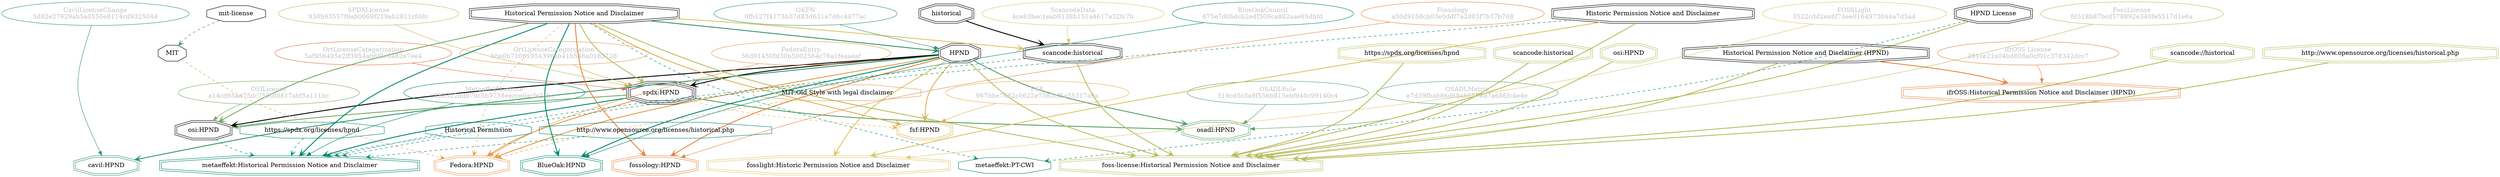 strict digraph {
    node [shape=box];
    graph [splines=curved];
    2215 [label="SPDXLicense\n930b93557f9ab0669f219ab2811cfd8c"
         ,fontcolor=gray
         ,color="#b8bf62"
         ,fillcolor="beige;1"
         ,shape=ellipse];
    2216 [label="spdx:HPND"
         ,shape=tripleoctagon];
    2217 [label=HPND
         ,shape=doubleoctagon];
    2218 [label="Historical Permission Notice and Disclaimer"
         ,shape=doubleoctagon];
    2816 [label=MIT,shape=octagon];
    5057 [label="OSILicense\na14cd65ad75dc7590fd817abf5a111bc"
         ,fontcolor=gray
         ,color="#78ab63"
         ,fillcolor="beige;1"
         ,shape=ellipse];
    5058 [label="osi:HPND"
         ,shape=doubleoctagon];
    6776 [label="FedoraEntry\n56d91450fd30b5002564c76a1feaaeaf"
         ,fontcolor=gray
         ,color="#e09d4b"
         ,fillcolor="beige;1"
         ,shape=ellipse];
    6777 [label="Fedora:HPND"
         ,color="#e09d4b"
         ,shape=doubleoctagon];
    6778 [label="MIT:Old Style with legal disclaimer"
         ,color="#e09d4b"
         ,shape=octagon];
    9113 [label="BlueOakCouncil\n675e7d0bdcb2edf509ca882aae65dbfd"
         ,fontcolor=gray
         ,color="#00876c"
         ,fillcolor="beige;1"
         ,shape=ellipse];
    9114 [label="BlueOak:HPND"
         ,color="#00876c"
         ,shape=doubleoctagon];
    9591 [label="OSADLRule\n519cd5c3a9f556b815ebfd40c99140c4"
         ,fontcolor=gray
         ,color="#58a066"
         ,fillcolor="beige;1"
         ,shape=ellipse];
    9592 [label="osadl:HPND"
         ,color="#58a066"
         ,shape=doubleoctagon];
    9880 [label="OSADLMatrix\ne7d39fbab86d68ab8578d7a686fc4e4e"
         ,fontcolor=gray
         ,color="#58a066"
         ,fillcolor="beige;1"
         ,shape=ellipse];
    10252 [label="FSF\n967bbe7662c0622e7383cf5a55317a9a"
          ,fontcolor=gray
          ,color="#deb256"
          ,fillcolor="beige;1"
          ,shape=ellipse];
    10253 [label="fsf:HPND"
          ,color="#deb256"
          ,shape=doubleoctagon];
    17005 [label="ScancodeData\n4ce83bec1eab9138b151a4617a32fc7b"
          ,fontcolor=gray
          ,color="#dac767"
          ,fillcolor="beige;1"
          ,shape=ellipse];
    17006 [label="scancode:historical"
          ,shape=doubleoctagon];
    17007 [label=historical
          ,shape=doubleoctagon];
    26917 [label="Fossology\na50d9158cb03e0ddf7a2d03f7b37b768"
          ,fontcolor=gray
          ,color="#e18745"
          ,fillcolor="beige;1"
          ,shape=ellipse];
    26918 [label="fossology:HPND"
          ,color="#e18745"
          ,shape=doubleoctagon];
    28307 [label="OKFN\n0fb127f4173b37d83d631a7d6c4477ac"
          ,fontcolor=gray
          ,color="#379469"
          ,fillcolor="beige;1"
          ,shape=ellipse];
    28327 [label="mit-license"
          ,shape=octagon];
    28736 [label="OrtLicenseCategorization\n5af956495e2ff3954ab6f5e0a82e7ee4"
          ,fontcolor=gray
          ,color="#e06f45"
          ,fillcolor="beige;1"
          ,shape=ellipse];
    35515 [label="OrtLicenseCategorization\nbbe0b71061954396eb41b546a0183728"
          ,fontcolor=gray
          ,color="#e09d4b"
          ,fillcolor="beige;1"
          ,shape=ellipse];
    36948 [label="CavilLicenseChange\n5d82e27629ab5a0556e8114cd9325044"
          ,fontcolor=gray
          ,color="#379469"
          ,fillcolor="beige;1"
          ,shape=ellipse];
    36949 [label="cavil:HPND"
          ,color="#379469"
          ,shape=doubleoctagon];
    43278 [label="MetaeffektLicense\n1b8322ddb7bc5b7738eecce0acfe2abe"
          ,fontcolor=gray
          ,color="#00876c"
          ,fillcolor="beige;1"
          ,shape=ellipse];
    43279 [label="metaeffekt:Historical Permission Notice and Disclaimer"
          ,color="#00876c"
          ,shape=doubleoctagon];
    43280 [label="Historical Permission"
          ,color="#00876c"
          ,shape=octagon];
    43281 [label="Historic Permission Notice and Disclaimer"
          ,shape=doubleoctagon];
    43282 [label="http://www.opensource.org/licenses/historical.php"
          ,color="#00876c"
          ,shape=octagon];
    43284 [label="https://spdx.org/licenses/hpnd"
          ,color="#00876c"
          ,shape=octagon];
    47265 [label="metaeffekt:PT-CWI"
          ,color="#00876c"
          ,shape=octagon];
    47269 [label="HPND License"
          ,shape=doubleoctagon];
    50583 [label="FossLicense\nfd518b87bcd578892e340fe5517d1e6a"
          ,fontcolor=gray
          ,color="#b8bf62"
          ,fillcolor="beige;1"
          ,shape=ellipse];
    50584 [label="foss-license:Historical Permission Notice and Disclaimer"
          ,color="#b8bf62"
          ,shape=doubleoctagon];
    50585 [label="scancode://historical"
          ,color="#b8bf62"
          ,shape=doubleoctagon];
    50586 [label="http://www.opensource.org/licenses/historical.php"
          ,color="#b8bf62"
          ,shape=doubleoctagon];
    50587 [label="https://spdx.org/licenses/hpnd"
          ,color="#b8bf62"
          ,shape=doubleoctagon];
    50588 [label="scancode:historical"
          ,color="#b8bf62"
          ,shape=doubleoctagon];
    50589 [label="osi:HPND"
          ,color="#b8bf62"
          ,shape=doubleoctagon];
    50590 [label="Historical Permission Notice and Disclaimer (HPND)"
          ,shape=doubleoctagon];
    51113 [label="FOSSLight\n3522cdd2ea6f74ee0164973044a7d3a4"
          ,fontcolor=gray
          ,color="#dac767"
          ,fillcolor="beige;1"
          ,shape=ellipse];
    51114 [label="fosslight:Historic Permission Notice and Disclaimer"
          ,color="#dac767"
          ,shape=doubleoctagon];
    54487 [label="ifrOSS License\n261ce21a04bd608a0cf01c378342dcc7"
          ,fontcolor=gray
          ,color="#e18745"
          ,fillcolor="beige;1"
          ,shape=ellipse];
    54488 [label="ifrOSS:Historical Permission Notice and Disclaimer (HPND)"
          ,color="#e18745"
          ,shape=doubleoctagon];
    2215 -> 2216 [weight=0.5
                 ,color="#b8bf62"];
    2216 -> 5058 [style=bold
                 ,arrowhead=vee
                 ,weight=0.7
                 ,color="#78ab63"];
    2216 -> 6777 [style=bold
                 ,arrowhead=vee
                 ,weight=0.7
                 ,color="#e09d4b"];
    2216 -> 9592 [style=bold
                 ,arrowhead=vee
                 ,weight=0.7
                 ,color="#58a066"];
    2216 -> 10253 [style=dashed
                  ,arrowhead=vee
                  ,weight=0.5
                  ,color="#deb256"];
    2216 -> 43279 [style=bold
                  ,arrowhead=vee
                  ,weight=0.7
                  ,color="#00876c"];
    2217 -> 2216 [style=bold
                 ,arrowhead=vee
                 ,weight=0.7];
    2217 -> 5058 [style=bold
                 ,arrowhead=vee
                 ,weight=0.7];
    2217 -> 6777 [style=bold
                 ,arrowhead=vee
                 ,weight=0.7
                 ,color="#e09d4b"];
    2217 -> 9114 [style=bold
                 ,arrowhead=vee
                 ,weight=0.7
                 ,color="#00876c"];
    2217 -> 9592 [style=bold
                 ,arrowhead=vee
                 ,weight=0.7
                 ,color="#58a066"];
    2217 -> 10253 [style=bold
                  ,arrowhead=vee
                  ,weight=0.7
                  ,color="#deb256"];
    2217 -> 26918 [style=bold
                  ,arrowhead=vee
                  ,weight=0.7
                  ,color="#e18745"];
    2217 -> 36949 [style=bold
                  ,arrowhead=vee
                  ,weight=0.7
                  ,color="#379469"];
    2217 -> 36949 [style=bold
                  ,arrowhead=vee
                  ,weight=0.7
                  ,color="#379469"];
    2217 -> 50584 [style=bold
                  ,arrowhead=vee
                  ,weight=0.7
                  ,color="#b8bf62"];
    2217 -> 51114 [style=bold
                  ,arrowhead=vee
                  ,weight=0.7
                  ,color="#dac767"];
    2218 -> 2216 [style=bold
                 ,arrowhead=vee
                 ,weight=0.7
                 ,color="#b8bf62"];
    2218 -> 2217 [style=bold
                 ,arrowhead=vee
                 ,weight=0.7
                 ,color="#379469"];
    2218 -> 5058 [style=bold
                 ,arrowhead=vee
                 ,weight=0.7
                 ,color="#78ab63"];
    2218 -> 6777 [style=dashed
                 ,arrowhead=vee
                 ,weight=0.5
                 ,color="#e09d4b"];
    2218 -> 9114 [style=bold
                 ,arrowhead=vee
                 ,weight=0.7
                 ,color="#00876c"];
    2218 -> 10253 [style=bold
                  ,arrowhead=vee
                  ,weight=0.7
                  ,color="#deb256"];
    2218 -> 17006 [style=bold
                  ,arrowhead=vee
                  ,weight=0.7
                  ,color="#dac767"];
    2218 -> 26918 [style=bold
                  ,arrowhead=vee
                  ,weight=0.7
                  ,color="#e18745"];
    2218 -> 43279 [style=bold
                  ,arrowhead=vee
                  ,weight=0.7
                  ,color="#00876c"];
    2218 -> 47265 [style=dashed
                  ,arrowhead=vee
                  ,weight=0.5
                  ,color="#00876c"];
    2218 -> 50584 [style=bold
                  ,arrowhead=vee
                  ,weight=0.7
                  ,color="#b8bf62"];
    2816 -> 6777 [style=dashed
                 ,arrowhead=vee
                 ,weight=0.5
                 ,color="#e09d4b"];
    5057 -> 5058 [weight=0.5
                 ,color="#78ab63"];
    5058 -> 43279 [style=dashed
                  ,arrowhead=vee
                  ,weight=0.5
                  ,color="#00876c"];
    6776 -> 6777 [weight=0.5
                 ,color="#e09d4b"];
    6778 -> 6777 [style=dashed
                 ,arrowhead=vee
                 ,weight=0.5
                 ,color="#e09d4b"];
    9113 -> 9114 [weight=0.5
                 ,color="#00876c"];
    9591 -> 9592 [weight=0.5
                 ,color="#58a066"];
    9880 -> 9592 [weight=0.5
                 ,color="#58a066"];
    10252 -> 10253 [weight=0.5
                   ,color="#deb256"];
    17005 -> 17006 [weight=0.5
                   ,color="#dac767"];
    17006 -> 43279 [style=dashed
                   ,arrowhead=vee
                   ,weight=0.5
                   ,color="#00876c"];
    17006 -> 50584 [style=bold
                   ,arrowhead=vee
                   ,weight=0.7
                   ,color="#b8bf62"];
    17007 -> 17006 [style=bold
                   ,arrowhead=vee
                   ,weight=0.7];
    26917 -> 26918 [weight=0.5
                   ,color="#e18745"];
    28307 -> 2217 [weight=0.5
                  ,color="#379469"];
    28327 -> 2816 [style=dashed
                  ,arrowhead=vee
                  ,weight=0.5
                  ,color="#379469"];
    28736 -> 2216 [weight=0.5
                  ,color="#e06f45"];
    35515 -> 2216 [weight=0.5
                  ,color="#e09d4b"];
    36948 -> 36949 [weight=0.5
                   ,color="#379469"];
    43278 -> 43279 [weight=0.5
                   ,color="#00876c"];
    43280 -> 43279 [style=dashed
                   ,arrowhead=vee
                   ,weight=0.5
                   ,color="#00876c"];
    43281 -> 43279 [style=dashed
                   ,arrowhead=vee
                   ,weight=0.5
                   ,color="#00876c"];
    43281 -> 50584 [style=bold
                   ,arrowhead=vee
                   ,weight=0.7
                   ,color="#b8bf62"];
    43281 -> 51114 [style=bold
                   ,arrowhead=vee
                   ,weight=0.7
                   ,color="#dac767"];
    43282 -> 43279 [style=dashed
                   ,arrowhead=vee
                   ,weight=0.5
                   ,color="#00876c"];
    43284 -> 43279 [style=dashed
                   ,arrowhead=vee
                   ,weight=0.5
                   ,color="#00876c"];
    47269 -> 47265 [style=dashed
                   ,arrowhead=vee
                   ,weight=0.5
                   ,color="#00876c"];
    47269 -> 50584 [style=bold
                   ,arrowhead=vee
                   ,weight=0.7
                   ,color="#b8bf62"];
    50583 -> 50584 [weight=0.5
                   ,color="#b8bf62"];
    50585 -> 50584 [style=bold
                   ,arrowhead=vee
                   ,weight=0.7
                   ,color="#b8bf62"];
    50586 -> 50584 [style=bold
                   ,arrowhead=vee
                   ,weight=0.7
                   ,color="#b8bf62"];
    50587 -> 50584 [style=bold
                   ,arrowhead=vee
                   ,weight=0.7
                   ,color="#b8bf62"];
    50588 -> 50584 [style=bold
                   ,arrowhead=vee
                   ,weight=0.7
                   ,color="#b8bf62"];
    50589 -> 50584 [style=bold
                   ,arrowhead=vee
                   ,weight=0.7
                   ,color="#b8bf62"];
    50590 -> 50584 [style=bold
                   ,arrowhead=vee
                   ,weight=0.7
                   ,color="#b8bf62"];
    50590 -> 54488 [style=bold
                   ,arrowhead=vee
                   ,weight=0.7
                   ,color="#e18745"];
    50590 -> 54488 [style=bold
                   ,arrowhead=vee
                   ,weight=0.7
                   ,color="#e18745"];
    51113 -> 51114 [weight=0.5
                   ,color="#dac767"];
    54487 -> 54488 [weight=0.5
                   ,color="#e18745"];
}
